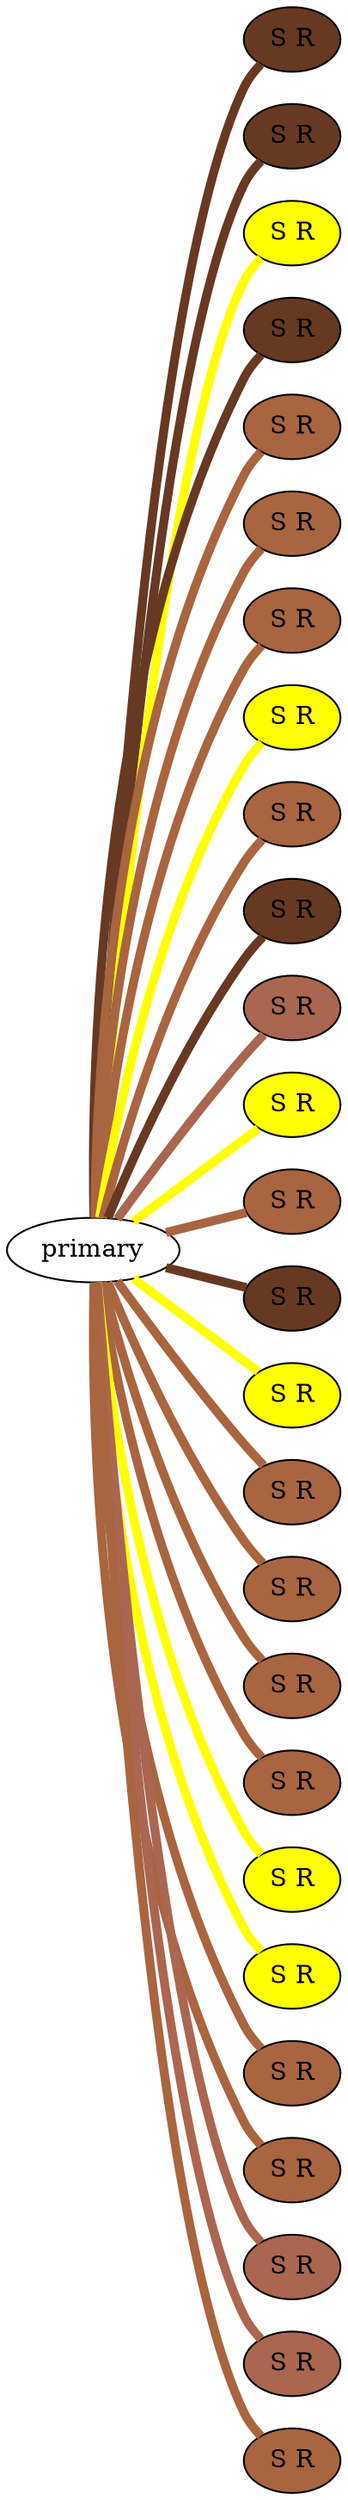 graph {
 graph [rankdir=LR]
"primary" -- "1" [penwidth=5,color="#673923"]
"1" [label="S R", style=filled, fillcolor="#673923"]
"primary" -- "2" [penwidth=5,color="#673923"]
"2" [label="S R", style=filled, fillcolor="#673923"]
"primary" -- "3" [penwidth=5,color=yellow]
"3" [label="S R", style=filled, fillcolor=yellow]
"primary" -- "4" [penwidth=5,color="#673923"]
"4" [label="S R", style=filled, fillcolor="#673923"]
"primary" -- "5" [penwidth=5,color="#A86540"]
"5" [label="S R", style=filled, fillcolor="#A86540"]
"primary" -- "6" [penwidth=5,color="#A86540"]
"6" [label="S R", style=filled, fillcolor="#A86540"]
"primary" -- "7" [penwidth=5,color="#A86540"]
"7" [label="S R", style=filled, fillcolor="#A86540"]
"primary" -- "8" [penwidth=5,color=yellow]
"8" [label="S R", style=filled, fillcolor=yellow]
"primary" -- "9" [penwidth=5,color="#A86540"]
"9" [label="S R", style=filled, fillcolor="#A86540"]
"primary" -- "10" [penwidth=5,color="#673923"]
"10" [label="S R", style=filled, fillcolor="#673923"]
"primary" -- "11" [penwidth=5,color="#AA6651"]
"11" [label="S R", style=filled, fillcolor="#AA6651"]
"primary" -- "12" [penwidth=5,color=yellow]
"12" [label="S R", style=filled, fillcolor=yellow]
"primary" -- "13" [penwidth=5,color="#A86540"]
"13" [label="S R", style=filled, fillcolor="#A86540"]
"primary" -- "14" [penwidth=5,color="#673923"]
"14" [label="S R", style=filled, fillcolor="#673923"]
"primary" -- "15" [penwidth=5,color=yellow]
"15" [label="S R", style=filled, fillcolor=yellow]
"primary" -- "16" [penwidth=5,color="#A86540"]
"16" [label="S R", style=filled, fillcolor="#A86540"]
"primary" -- "17" [penwidth=5,color="#A86540"]
"17" [label="S R", style=filled, fillcolor="#A86540"]
"primary" -- "18" [penwidth=5,color="#A86540"]
"18" [label="S R", style=filled, fillcolor="#A86540"]
"primary" -- "19" [penwidth=5,color="#A86540"]
"19" [label="S R", style=filled, fillcolor="#A86540"]
"primary" -- "20" [penwidth=5,color=yellow]
"20" [label="S R", style=filled, fillcolor=yellow]
"primary" -- "21" [penwidth=5,color=yellow]
"21" [label="S R", style=filled, fillcolor=yellow]
"primary" -- "22" [penwidth=5,color="#A86540"]
"22" [label="S R", style=filled, fillcolor="#A86540"]
"primary" -- "23" [penwidth=5,color="#A86540"]
"23" [label="S R", style=filled, fillcolor="#A86540"]
"primary" -- "24" [penwidth=5,color="#AA6651"]
"24" [label="S R", style=filled, fillcolor="#AA6651"]
"primary" -- "25" [penwidth=5,color="#AA6651"]
"25" [label="S R", style=filled, fillcolor="#AA6651"]
"primary" -- "26" [penwidth=5,color="#A86540"]
"26" [label="S R", style=filled, fillcolor="#A86540"]
}
